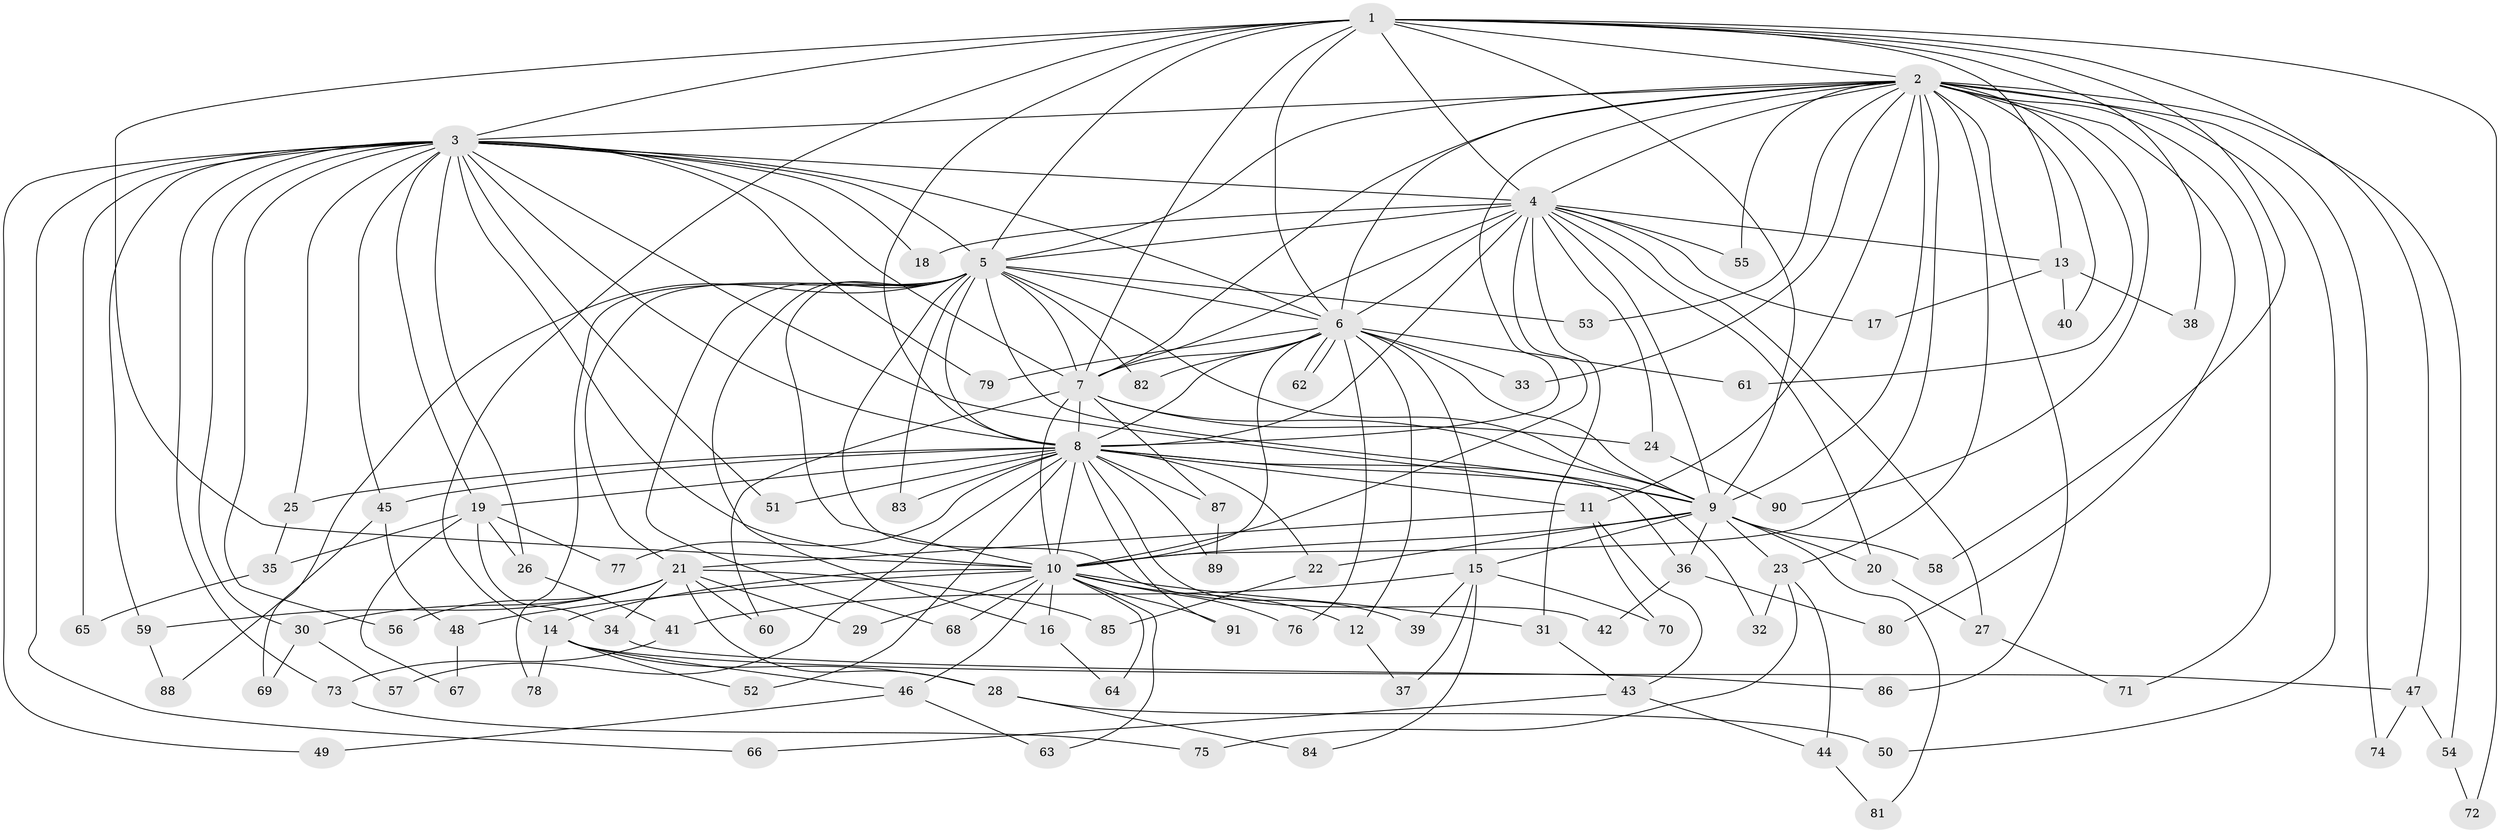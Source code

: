 // coarse degree distribution, {13: 0.015384615384615385, 20: 0.015384615384615385, 21: 0.015384615384615385, 15: 0.03076923076923077, 19: 0.015384615384615385, 24: 0.015384615384615385, 17: 0.015384615384615385, 5: 0.03076923076923077, 3: 0.12307692307692308, 4: 0.09230769230769231, 6: 0.015384615384615385, 7: 0.03076923076923077, 2: 0.5692307692307692, 12: 0.015384615384615385}
// Generated by graph-tools (version 1.1) at 2025/23/03/03/25 07:23:45]
// undirected, 91 vertices, 207 edges
graph export_dot {
graph [start="1"]
  node [color=gray90,style=filled];
  1;
  2;
  3;
  4;
  5;
  6;
  7;
  8;
  9;
  10;
  11;
  12;
  13;
  14;
  15;
  16;
  17;
  18;
  19;
  20;
  21;
  22;
  23;
  24;
  25;
  26;
  27;
  28;
  29;
  30;
  31;
  32;
  33;
  34;
  35;
  36;
  37;
  38;
  39;
  40;
  41;
  42;
  43;
  44;
  45;
  46;
  47;
  48;
  49;
  50;
  51;
  52;
  53;
  54;
  55;
  56;
  57;
  58;
  59;
  60;
  61;
  62;
  63;
  64;
  65;
  66;
  67;
  68;
  69;
  70;
  71;
  72;
  73;
  74;
  75;
  76;
  77;
  78;
  79;
  80;
  81;
  82;
  83;
  84;
  85;
  86;
  87;
  88;
  89;
  90;
  91;
  1 -- 2;
  1 -- 3;
  1 -- 4;
  1 -- 5;
  1 -- 6;
  1 -- 7;
  1 -- 8;
  1 -- 9;
  1 -- 10;
  1 -- 13;
  1 -- 14;
  1 -- 38;
  1 -- 47;
  1 -- 58;
  1 -- 72;
  2 -- 3;
  2 -- 4;
  2 -- 5;
  2 -- 6;
  2 -- 7;
  2 -- 8;
  2 -- 9;
  2 -- 10;
  2 -- 11;
  2 -- 23;
  2 -- 33;
  2 -- 40;
  2 -- 50;
  2 -- 53;
  2 -- 54;
  2 -- 55;
  2 -- 61;
  2 -- 71;
  2 -- 74;
  2 -- 80;
  2 -- 86;
  2 -- 90;
  3 -- 4;
  3 -- 5;
  3 -- 6;
  3 -- 7;
  3 -- 8;
  3 -- 9;
  3 -- 10;
  3 -- 18;
  3 -- 19;
  3 -- 25;
  3 -- 26;
  3 -- 30;
  3 -- 45;
  3 -- 49;
  3 -- 51;
  3 -- 56;
  3 -- 59;
  3 -- 65;
  3 -- 66;
  3 -- 73;
  3 -- 79;
  4 -- 5;
  4 -- 6;
  4 -- 7;
  4 -- 8;
  4 -- 9;
  4 -- 10;
  4 -- 13;
  4 -- 17;
  4 -- 18;
  4 -- 20;
  4 -- 24;
  4 -- 27;
  4 -- 31;
  4 -- 55;
  5 -- 6;
  5 -- 7;
  5 -- 8;
  5 -- 9;
  5 -- 10;
  5 -- 16;
  5 -- 21;
  5 -- 32;
  5 -- 39;
  5 -- 53;
  5 -- 68;
  5 -- 69;
  5 -- 78;
  5 -- 82;
  5 -- 83;
  6 -- 7;
  6 -- 8;
  6 -- 9;
  6 -- 10;
  6 -- 12;
  6 -- 15;
  6 -- 33;
  6 -- 61;
  6 -- 62;
  6 -- 62;
  6 -- 76;
  6 -- 79;
  6 -- 82;
  7 -- 8;
  7 -- 9;
  7 -- 10;
  7 -- 24;
  7 -- 60;
  7 -- 87;
  8 -- 9;
  8 -- 10;
  8 -- 11;
  8 -- 19;
  8 -- 22;
  8 -- 25;
  8 -- 36;
  8 -- 42;
  8 -- 45;
  8 -- 51;
  8 -- 52;
  8 -- 57;
  8 -- 77;
  8 -- 83;
  8 -- 87;
  8 -- 89;
  8 -- 91;
  9 -- 10;
  9 -- 15;
  9 -- 20;
  9 -- 22;
  9 -- 23;
  9 -- 36;
  9 -- 58;
  9 -- 81;
  10 -- 12;
  10 -- 14;
  10 -- 16;
  10 -- 29;
  10 -- 31;
  10 -- 46;
  10 -- 48;
  10 -- 63;
  10 -- 64;
  10 -- 68;
  10 -- 76;
  10 -- 91;
  11 -- 21;
  11 -- 43;
  11 -- 70;
  12 -- 37;
  13 -- 17;
  13 -- 38;
  13 -- 40;
  14 -- 28;
  14 -- 46;
  14 -- 47;
  14 -- 52;
  14 -- 78;
  15 -- 37;
  15 -- 39;
  15 -- 41;
  15 -- 70;
  15 -- 84;
  16 -- 64;
  19 -- 26;
  19 -- 34;
  19 -- 35;
  19 -- 67;
  19 -- 77;
  20 -- 27;
  21 -- 28;
  21 -- 29;
  21 -- 30;
  21 -- 34;
  21 -- 56;
  21 -- 59;
  21 -- 60;
  21 -- 85;
  22 -- 85;
  23 -- 32;
  23 -- 44;
  23 -- 75;
  24 -- 90;
  25 -- 35;
  26 -- 41;
  27 -- 71;
  28 -- 50;
  28 -- 84;
  30 -- 57;
  30 -- 69;
  31 -- 43;
  34 -- 86;
  35 -- 65;
  36 -- 42;
  36 -- 80;
  41 -- 73;
  43 -- 44;
  43 -- 66;
  44 -- 81;
  45 -- 48;
  45 -- 88;
  46 -- 49;
  46 -- 63;
  47 -- 54;
  47 -- 74;
  48 -- 67;
  54 -- 72;
  59 -- 88;
  73 -- 75;
  87 -- 89;
}
